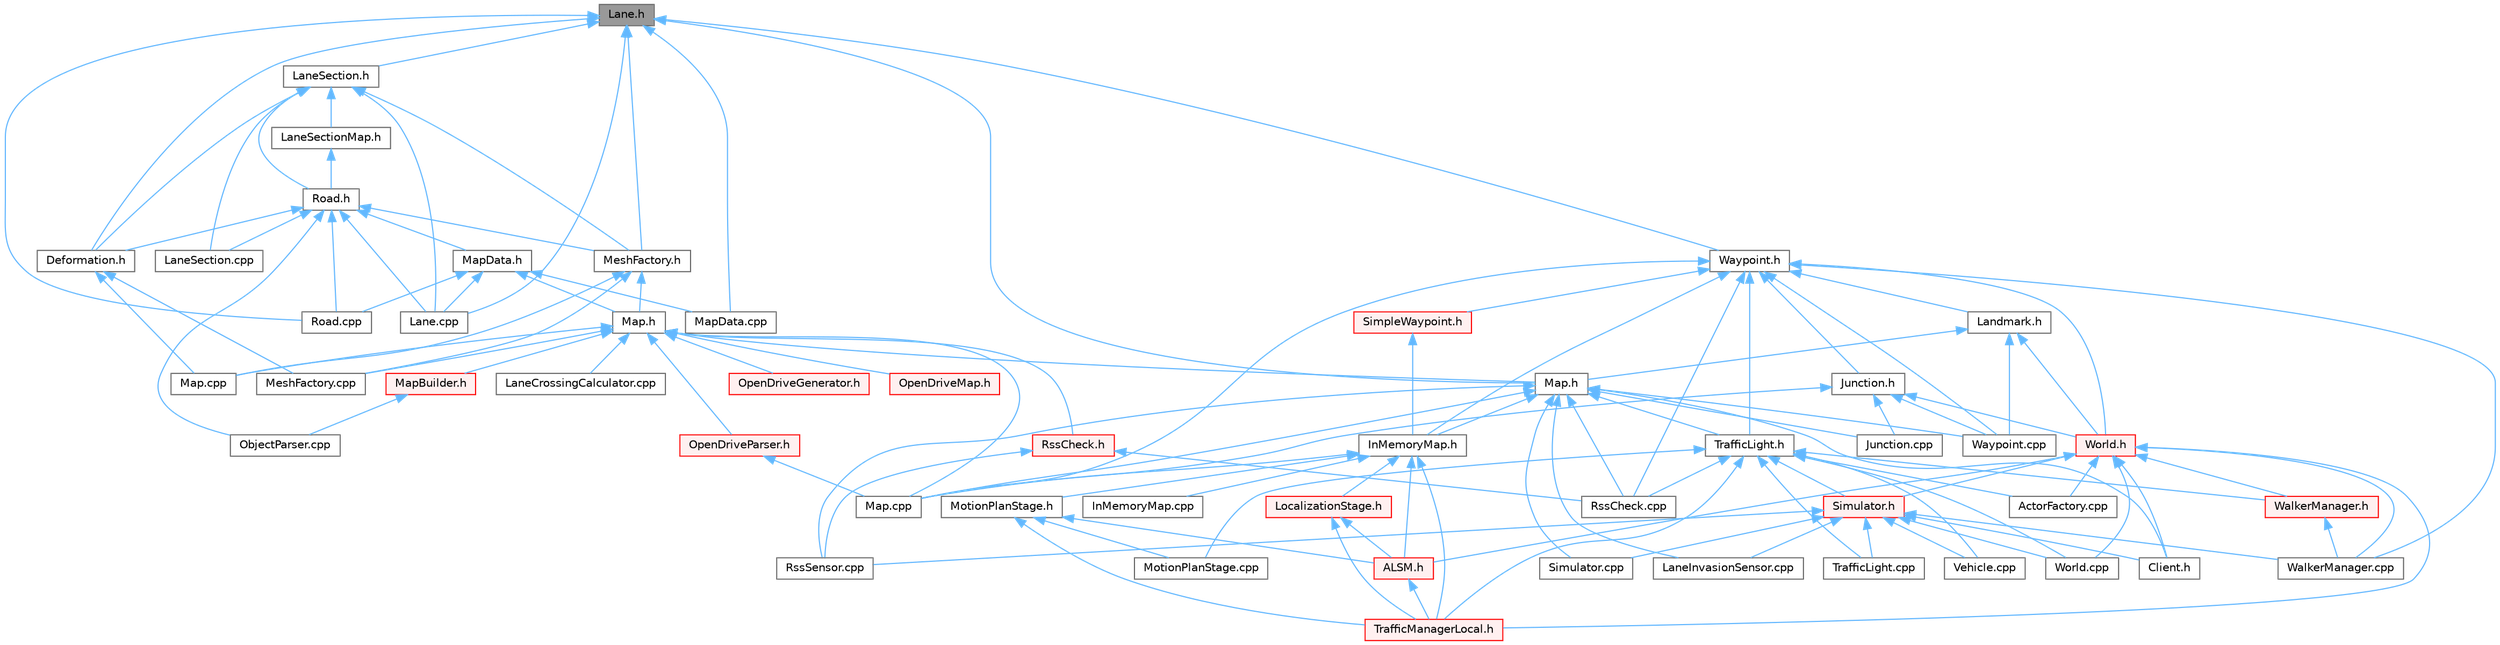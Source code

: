 digraph "Lane.h"
{
 // INTERACTIVE_SVG=YES
 // LATEX_PDF_SIZE
  bgcolor="transparent";
  edge [fontname=Helvetica,fontsize=10,labelfontname=Helvetica,labelfontsize=10];
  node [fontname=Helvetica,fontsize=10,shape=box,height=0.2,width=0.4];
  Node1 [id="Node000001",label="Lane.h",height=0.2,width=0.4,color="gray40", fillcolor="grey60", style="filled", fontcolor="black",tooltip=" "];
  Node1 -> Node2 [id="edge1_Node000001_Node000002",dir="back",color="steelblue1",style="solid",tooltip=" "];
  Node2 [id="Node000002",label="Deformation.h",height=0.2,width=0.4,color="grey40", fillcolor="white", style="filled",URL="$dd/d04/Deformation_8h.html",tooltip=" "];
  Node2 -> Node3 [id="edge2_Node000002_Node000003",dir="back",color="steelblue1",style="solid",tooltip=" "];
  Node3 [id="Node000003",label="Map.cpp",height=0.2,width=0.4,color="grey40", fillcolor="white", style="filled",URL="$d9/d5a/road_2Map_8cpp.html",tooltip=" "];
  Node2 -> Node4 [id="edge3_Node000002_Node000004",dir="back",color="steelblue1",style="solid",tooltip=" "];
  Node4 [id="Node000004",label="MeshFactory.cpp",height=0.2,width=0.4,color="grey40", fillcolor="white", style="filled",URL="$dd/d9c/MeshFactory_8cpp.html",tooltip=" "];
  Node1 -> Node5 [id="edge4_Node000001_Node000005",dir="back",color="steelblue1",style="solid",tooltip=" "];
  Node5 [id="Node000005",label="Lane.cpp",height=0.2,width=0.4,color="grey40", fillcolor="white", style="filled",URL="$dc/d13/Lane_8cpp.html",tooltip=" "];
  Node1 -> Node6 [id="edge5_Node000001_Node000006",dir="back",color="steelblue1",style="solid",tooltip=" "];
  Node6 [id="Node000006",label="LaneSection.h",height=0.2,width=0.4,color="grey40", fillcolor="white", style="filled",URL="$d6/dfd/LaneSection_8h.html",tooltip=" "];
  Node6 -> Node2 [id="edge6_Node000006_Node000002",dir="back",color="steelblue1",style="solid",tooltip=" "];
  Node6 -> Node5 [id="edge7_Node000006_Node000005",dir="back",color="steelblue1",style="solid",tooltip=" "];
  Node6 -> Node7 [id="edge8_Node000006_Node000007",dir="back",color="steelblue1",style="solid",tooltip=" "];
  Node7 [id="Node000007",label="LaneSection.cpp",height=0.2,width=0.4,color="grey40", fillcolor="white", style="filled",URL="$d6/d5d/LaneSection_8cpp.html",tooltip=" "];
  Node6 -> Node8 [id="edge9_Node000006_Node000008",dir="back",color="steelblue1",style="solid",tooltip=" "];
  Node8 [id="Node000008",label="LaneSectionMap.h",height=0.2,width=0.4,color="grey40", fillcolor="white", style="filled",URL="$df/d60/LaneSectionMap_8h.html",tooltip=" "];
  Node8 -> Node9 [id="edge10_Node000008_Node000009",dir="back",color="steelblue1",style="solid",tooltip=" "];
  Node9 [id="Node000009",label="Road.h",height=0.2,width=0.4,color="grey40", fillcolor="white", style="filled",URL="$db/d48/Road_8h.html",tooltip=" "];
  Node9 -> Node2 [id="edge11_Node000009_Node000002",dir="back",color="steelblue1",style="solid",tooltip=" "];
  Node9 -> Node5 [id="edge12_Node000009_Node000005",dir="back",color="steelblue1",style="solid",tooltip=" "];
  Node9 -> Node7 [id="edge13_Node000009_Node000007",dir="back",color="steelblue1",style="solid",tooltip=" "];
  Node9 -> Node10 [id="edge14_Node000009_Node000010",dir="back",color="steelblue1",style="solid",tooltip=" "];
  Node10 [id="Node000010",label="MapData.h",height=0.2,width=0.4,color="grey40", fillcolor="white", style="filled",URL="$d5/db7/MapData_8h.html",tooltip=" "];
  Node10 -> Node5 [id="edge15_Node000010_Node000005",dir="back",color="steelblue1",style="solid",tooltip=" "];
  Node10 -> Node11 [id="edge16_Node000010_Node000011",dir="back",color="steelblue1",style="solid",tooltip=" "];
  Node11 [id="Node000011",label="Map.h",height=0.2,width=0.4,color="grey40", fillcolor="white", style="filled",URL="$df/d64/road_2Map_8h.html",tooltip=" "];
  Node11 -> Node12 [id="edge17_Node000011_Node000012",dir="back",color="steelblue1",style="solid",tooltip=" "];
  Node12 [id="Node000012",label="LaneCrossingCalculator.cpp",height=0.2,width=0.4,color="grey40", fillcolor="white", style="filled",URL="$d5/da4/LaneCrossingCalculator_8cpp.html",tooltip=" "];
  Node11 -> Node13 [id="edge18_Node000011_Node000013",dir="back",color="steelblue1",style="solid",tooltip=" "];
  Node13 [id="Node000013",label="Map.cpp",height=0.2,width=0.4,color="grey40", fillcolor="white", style="filled",URL="$db/da0/client_2Map_8cpp.html",tooltip=" "];
  Node11 -> Node3 [id="edge19_Node000011_Node000003",dir="back",color="steelblue1",style="solid",tooltip=" "];
  Node11 -> Node14 [id="edge20_Node000011_Node000014",dir="back",color="steelblue1",style="solid",tooltip=" "];
  Node14 [id="Node000014",label="Map.h",height=0.2,width=0.4,color="grey40", fillcolor="white", style="filled",URL="$d4/d9d/client_2Map_8h.html",tooltip=" "];
  Node14 -> Node15 [id="edge21_Node000014_Node000015",dir="back",color="steelblue1",style="solid",tooltip=" "];
  Node15 [id="Node000015",label="Client.h",height=0.2,width=0.4,color="grey40", fillcolor="white", style="filled",URL="$dd/de3/client_2Client_8h.html",tooltip=" "];
  Node14 -> Node16 [id="edge22_Node000014_Node000016",dir="back",color="steelblue1",style="solid",tooltip=" "];
  Node16 [id="Node000016",label="InMemoryMap.h",height=0.2,width=0.4,color="grey40", fillcolor="white", style="filled",URL="$d3/d89/InMemoryMap_8h.html",tooltip=" "];
  Node16 -> Node17 [id="edge23_Node000016_Node000017",dir="back",color="steelblue1",style="solid",tooltip=" "];
  Node17 [id="Node000017",label="ALSM.h",height=0.2,width=0.4,color="red", fillcolor="#FFF0F0", style="filled",URL="$dc/d2c/ALSM_8h.html",tooltip=" "];
  Node17 -> Node19 [id="edge24_Node000017_Node000019",dir="back",color="steelblue1",style="solid",tooltip=" "];
  Node19 [id="Node000019",label="TrafficManagerLocal.h",height=0.2,width=0.4,color="red", fillcolor="#FFF0F0", style="filled",URL="$db/ddf/TrafficManagerLocal_8h.html",tooltip=" "];
  Node16 -> Node22 [id="edge25_Node000016_Node000022",dir="back",color="steelblue1",style="solid",tooltip=" "];
  Node22 [id="Node000022",label="InMemoryMap.cpp",height=0.2,width=0.4,color="grey40", fillcolor="white", style="filled",URL="$d4/d89/InMemoryMap_8cpp.html",tooltip=" "];
  Node16 -> Node23 [id="edge26_Node000016_Node000023",dir="back",color="steelblue1",style="solid",tooltip=" "];
  Node23 [id="Node000023",label="LocalizationStage.h",height=0.2,width=0.4,color="red", fillcolor="#FFF0F0", style="filled",URL="$d9/df4/LocalizationStage_8h.html",tooltip=" "];
  Node23 -> Node17 [id="edge27_Node000023_Node000017",dir="back",color="steelblue1",style="solid",tooltip=" "];
  Node23 -> Node19 [id="edge28_Node000023_Node000019",dir="back",color="steelblue1",style="solid",tooltip=" "];
  Node16 -> Node13 [id="edge29_Node000016_Node000013",dir="back",color="steelblue1",style="solid",tooltip=" "];
  Node16 -> Node25 [id="edge30_Node000016_Node000025",dir="back",color="steelblue1",style="solid",tooltip=" "];
  Node25 [id="Node000025",label="MotionPlanStage.h",height=0.2,width=0.4,color="grey40", fillcolor="white", style="filled",URL="$d3/d00/MotionPlanStage_8h.html",tooltip=" "];
  Node25 -> Node17 [id="edge31_Node000025_Node000017",dir="back",color="steelblue1",style="solid",tooltip=" "];
  Node25 -> Node26 [id="edge32_Node000025_Node000026",dir="back",color="steelblue1",style="solid",tooltip=" "];
  Node26 [id="Node000026",label="MotionPlanStage.cpp",height=0.2,width=0.4,color="grey40", fillcolor="white", style="filled",URL="$d4/df7/MotionPlanStage_8cpp.html",tooltip=" "];
  Node25 -> Node19 [id="edge33_Node000025_Node000019",dir="back",color="steelblue1",style="solid",tooltip=" "];
  Node16 -> Node19 [id="edge34_Node000016_Node000019",dir="back",color="steelblue1",style="solid",tooltip=" "];
  Node14 -> Node27 [id="edge35_Node000014_Node000027",dir="back",color="steelblue1",style="solid",tooltip=" "];
  Node27 [id="Node000027",label="Junction.cpp",height=0.2,width=0.4,color="grey40", fillcolor="white", style="filled",URL="$da/d17/Junction_8cpp.html",tooltip=" "];
  Node14 -> Node28 [id="edge36_Node000014_Node000028",dir="back",color="steelblue1",style="solid",tooltip=" "];
  Node28 [id="Node000028",label="LaneInvasionSensor.cpp",height=0.2,width=0.4,color="grey40", fillcolor="white", style="filled",URL="$dd/dbc/LibCarla_2source_2carla_2client_2LaneInvasionSensor_8cpp.html",tooltip=" "];
  Node14 -> Node13 [id="edge37_Node000014_Node000013",dir="back",color="steelblue1",style="solid",tooltip=" "];
  Node14 -> Node29 [id="edge38_Node000014_Node000029",dir="back",color="steelblue1",style="solid",tooltip=" "];
  Node29 [id="Node000029",label="RssCheck.cpp",height=0.2,width=0.4,color="grey40", fillcolor="white", style="filled",URL="$d0/dce/RssCheck_8cpp.html",tooltip=" "];
  Node14 -> Node30 [id="edge39_Node000014_Node000030",dir="back",color="steelblue1",style="solid",tooltip=" "];
  Node30 [id="Node000030",label="RssSensor.cpp",height=0.2,width=0.4,color="grey40", fillcolor="white", style="filled",URL="$d8/d77/LibCarla_2source_2carla_2rss_2RssSensor_8cpp.html",tooltip=" "];
  Node14 -> Node31 [id="edge40_Node000014_Node000031",dir="back",color="steelblue1",style="solid",tooltip=" "];
  Node31 [id="Node000031",label="Simulator.cpp",height=0.2,width=0.4,color="grey40", fillcolor="white", style="filled",URL="$d2/d0c/Simulator_8cpp.html",tooltip=" "];
  Node14 -> Node32 [id="edge41_Node000014_Node000032",dir="back",color="steelblue1",style="solid",tooltip=" "];
  Node32 [id="Node000032",label="TrafficLight.h",height=0.2,width=0.4,color="grey40", fillcolor="white", style="filled",URL="$d5/d9e/TrafficLight_8h.html",tooltip=" "];
  Node32 -> Node33 [id="edge42_Node000032_Node000033",dir="back",color="steelblue1",style="solid",tooltip=" "];
  Node33 [id="Node000033",label="ActorFactory.cpp",height=0.2,width=0.4,color="grey40", fillcolor="white", style="filled",URL="$df/dd6/ActorFactory_8cpp.html",tooltip=" "];
  Node32 -> Node26 [id="edge43_Node000032_Node000026",dir="back",color="steelblue1",style="solid",tooltip=" "];
  Node32 -> Node29 [id="edge44_Node000032_Node000029",dir="back",color="steelblue1",style="solid",tooltip=" "];
  Node32 -> Node34 [id="edge45_Node000032_Node000034",dir="back",color="steelblue1",style="solid",tooltip=" "];
  Node34 [id="Node000034",label="Simulator.h",height=0.2,width=0.4,color="red", fillcolor="#FFF0F0", style="filled",URL="$d6/d4a/Simulator_8h.html",tooltip=" "];
  Node34 -> Node15 [id="edge46_Node000034_Node000015",dir="back",color="steelblue1",style="solid",tooltip=" "];
  Node34 -> Node28 [id="edge47_Node000034_Node000028",dir="back",color="steelblue1",style="solid",tooltip=" "];
  Node34 -> Node30 [id="edge48_Node000034_Node000030",dir="back",color="steelblue1",style="solid",tooltip=" "];
  Node34 -> Node31 [id="edge49_Node000034_Node000031",dir="back",color="steelblue1",style="solid",tooltip=" "];
  Node34 -> Node41 [id="edge50_Node000034_Node000041",dir="back",color="steelblue1",style="solid",tooltip=" "];
  Node41 [id="Node000041",label="TrafficLight.cpp",height=0.2,width=0.4,color="grey40", fillcolor="white", style="filled",URL="$dd/d90/TrafficLight_8cpp.html",tooltip=" "];
  Node34 -> Node44 [id="edge51_Node000034_Node000044",dir="back",color="steelblue1",style="solid",tooltip=" "];
  Node44 [id="Node000044",label="Vehicle.cpp",height=0.2,width=0.4,color="grey40", fillcolor="white", style="filled",URL="$d0/d27/Vehicle_8cpp.html",tooltip=" "];
  Node34 -> Node47 [id="edge52_Node000034_Node000047",dir="back",color="steelblue1",style="solid",tooltip=" "];
  Node47 [id="Node000047",label="WalkerManager.cpp",height=0.2,width=0.4,color="grey40", fillcolor="white", style="filled",URL="$d2/dbb/WalkerManager_8cpp.html",tooltip=" "];
  Node34 -> Node49 [id="edge53_Node000034_Node000049",dir="back",color="steelblue1",style="solid",tooltip=" "];
  Node49 [id="Node000049",label="World.cpp",height=0.2,width=0.4,color="grey40", fillcolor="white", style="filled",URL="$d7/dfe/World_8cpp.html",tooltip=" "];
  Node32 -> Node41 [id="edge54_Node000032_Node000041",dir="back",color="steelblue1",style="solid",tooltip=" "];
  Node32 -> Node19 [id="edge55_Node000032_Node000019",dir="back",color="steelblue1",style="solid",tooltip=" "];
  Node32 -> Node44 [id="edge56_Node000032_Node000044",dir="back",color="steelblue1",style="solid",tooltip=" "];
  Node32 -> Node50 [id="edge57_Node000032_Node000050",dir="back",color="steelblue1",style="solid",tooltip=" "];
  Node50 [id="Node000050",label="WalkerManager.h",height=0.2,width=0.4,color="red", fillcolor="#FFF0F0", style="filled",URL="$df/d64/WalkerManager_8h.html",tooltip=" "];
  Node50 -> Node47 [id="edge58_Node000050_Node000047",dir="back",color="steelblue1",style="solid",tooltip=" "];
  Node32 -> Node49 [id="edge59_Node000032_Node000049",dir="back",color="steelblue1",style="solid",tooltip=" "];
  Node14 -> Node56 [id="edge60_Node000014_Node000056",dir="back",color="steelblue1",style="solid",tooltip=" "];
  Node56 [id="Node000056",label="Waypoint.cpp",height=0.2,width=0.4,color="grey40", fillcolor="white", style="filled",URL="$d7/def/client_2Waypoint_8cpp.html",tooltip=" "];
  Node11 -> Node57 [id="edge61_Node000011_Node000057",dir="back",color="steelblue1",style="solid",tooltip=" "];
  Node57 [id="Node000057",label="MapBuilder.h",height=0.2,width=0.4,color="red", fillcolor="#FFF0F0", style="filled",URL="$de/d3b/MapBuilder_8h.html",tooltip=" "];
  Node57 -> Node64 [id="edge62_Node000057_Node000064",dir="back",color="steelblue1",style="solid",tooltip=" "];
  Node64 [id="Node000064",label="ObjectParser.cpp",height=0.2,width=0.4,color="grey40", fillcolor="white", style="filled",URL="$d9/df7/ObjectParser_8cpp.html",tooltip=" "];
  Node11 -> Node4 [id="edge63_Node000011_Node000004",dir="back",color="steelblue1",style="solid",tooltip=" "];
  Node11 -> Node71 [id="edge64_Node000011_Node000071",dir="back",color="steelblue1",style="solid",tooltip=" "];
  Node71 [id="Node000071",label="OpenDriveGenerator.h",height=0.2,width=0.4,color="red", fillcolor="#FFF0F0", style="filled",URL="$d9/df1/OpenDriveGenerator_8h.html",tooltip=" "];
  Node11 -> Node73 [id="edge65_Node000011_Node000073",dir="back",color="steelblue1",style="solid",tooltip=" "];
  Node73 [id="Node000073",label="OpenDriveMap.h",height=0.2,width=0.4,color="red", fillcolor="#FFF0F0", style="filled",URL="$d6/d95/OpenDriveMap_8h.html",tooltip=" "];
  Node11 -> Node195 [id="edge66_Node000011_Node000195",dir="back",color="steelblue1",style="solid",tooltip=" "];
  Node195 [id="Node000195",label="OpenDriveParser.h",height=0.2,width=0.4,color="red", fillcolor="#FFF0F0", style="filled",URL="$d1/dd9/OpenDriveParser_8h.html",tooltip=" "];
  Node195 -> Node13 [id="edge67_Node000195_Node000013",dir="back",color="steelblue1",style="solid",tooltip=" "];
  Node11 -> Node196 [id="edge68_Node000011_Node000196",dir="back",color="steelblue1",style="solid",tooltip=" "];
  Node196 [id="Node000196",label="RssCheck.h",height=0.2,width=0.4,color="red", fillcolor="#FFF0F0", style="filled",URL="$d8/dab/RssCheck_8h.html",tooltip=" "];
  Node196 -> Node29 [id="edge69_Node000196_Node000029",dir="back",color="steelblue1",style="solid",tooltip=" "];
  Node196 -> Node30 [id="edge70_Node000196_Node000030",dir="back",color="steelblue1",style="solid",tooltip=" "];
  Node10 -> Node199 [id="edge71_Node000010_Node000199",dir="back",color="steelblue1",style="solid",tooltip=" "];
  Node199 [id="Node000199",label="MapData.cpp",height=0.2,width=0.4,color="grey40", fillcolor="white", style="filled",URL="$d9/d71/MapData_8cpp.html",tooltip=" "];
  Node10 -> Node200 [id="edge72_Node000010_Node000200",dir="back",color="steelblue1",style="solid",tooltip=" "];
  Node200 [id="Node000200",label="Road.cpp",height=0.2,width=0.4,color="grey40", fillcolor="white", style="filled",URL="$dc/d2f/Road_8cpp.html",tooltip=" "];
  Node9 -> Node201 [id="edge73_Node000009_Node000201",dir="back",color="steelblue1",style="solid",tooltip=" "];
  Node201 [id="Node000201",label="MeshFactory.h",height=0.2,width=0.4,color="grey40", fillcolor="white", style="filled",URL="$d9/d87/MeshFactory_8h.html",tooltip=" "];
  Node201 -> Node3 [id="edge74_Node000201_Node000003",dir="back",color="steelblue1",style="solid",tooltip=" "];
  Node201 -> Node11 [id="edge75_Node000201_Node000011",dir="back",color="steelblue1",style="solid",tooltip=" "];
  Node201 -> Node4 [id="edge76_Node000201_Node000004",dir="back",color="steelblue1",style="solid",tooltip=" "];
  Node9 -> Node64 [id="edge77_Node000009_Node000064",dir="back",color="steelblue1",style="solid",tooltip=" "];
  Node9 -> Node200 [id="edge78_Node000009_Node000200",dir="back",color="steelblue1",style="solid",tooltip=" "];
  Node6 -> Node201 [id="edge79_Node000006_Node000201",dir="back",color="steelblue1",style="solid",tooltip=" "];
  Node6 -> Node9 [id="edge80_Node000006_Node000009",dir="back",color="steelblue1",style="solid",tooltip=" "];
  Node1 -> Node14 [id="edge81_Node000001_Node000014",dir="back",color="steelblue1",style="solid",tooltip=" "];
  Node1 -> Node199 [id="edge82_Node000001_Node000199",dir="back",color="steelblue1",style="solid",tooltip=" "];
  Node1 -> Node201 [id="edge83_Node000001_Node000201",dir="back",color="steelblue1",style="solid",tooltip=" "];
  Node1 -> Node200 [id="edge84_Node000001_Node000200",dir="back",color="steelblue1",style="solid",tooltip=" "];
  Node1 -> Node202 [id="edge85_Node000001_Node000202",dir="back",color="steelblue1",style="solid",tooltip=" "];
  Node202 [id="Node000202",label="Waypoint.h",height=0.2,width=0.4,color="grey40", fillcolor="white", style="filled",URL="$d0/d47/client_2Waypoint_8h.html",tooltip=" "];
  Node202 -> Node16 [id="edge86_Node000202_Node000016",dir="back",color="steelblue1",style="solid",tooltip=" "];
  Node202 -> Node203 [id="edge87_Node000202_Node000203",dir="back",color="steelblue1",style="solid",tooltip=" "];
  Node203 [id="Node000203",label="Junction.h",height=0.2,width=0.4,color="grey40", fillcolor="white", style="filled",URL="$dd/d55/client_2Junction_8h.html",tooltip=" "];
  Node203 -> Node27 [id="edge88_Node000203_Node000027",dir="back",color="steelblue1",style="solid",tooltip=" "];
  Node203 -> Node13 [id="edge89_Node000203_Node000013",dir="back",color="steelblue1",style="solid",tooltip=" "];
  Node203 -> Node56 [id="edge90_Node000203_Node000056",dir="back",color="steelblue1",style="solid",tooltip=" "];
  Node203 -> Node204 [id="edge91_Node000203_Node000204",dir="back",color="steelblue1",style="solid",tooltip=" "];
  Node204 [id="Node000204",label="World.h",height=0.2,width=0.4,color="red", fillcolor="#FFF0F0", style="filled",URL="$dd/d5b/World_8h.html",tooltip=" "];
  Node204 -> Node17 [id="edge92_Node000204_Node000017",dir="back",color="steelblue1",style="solid",tooltip=" "];
  Node204 -> Node33 [id="edge93_Node000204_Node000033",dir="back",color="steelblue1",style="solid",tooltip=" "];
  Node204 -> Node15 [id="edge94_Node000204_Node000015",dir="back",color="steelblue1",style="solid",tooltip=" "];
  Node204 -> Node34 [id="edge95_Node000204_Node000034",dir="back",color="steelblue1",style="solid",tooltip=" "];
  Node204 -> Node19 [id="edge96_Node000204_Node000019",dir="back",color="steelblue1",style="solid",tooltip=" "];
  Node204 -> Node47 [id="edge97_Node000204_Node000047",dir="back",color="steelblue1",style="solid",tooltip=" "];
  Node204 -> Node50 [id="edge98_Node000204_Node000050",dir="back",color="steelblue1",style="solid",tooltip=" "];
  Node204 -> Node49 [id="edge99_Node000204_Node000049",dir="back",color="steelblue1",style="solid",tooltip=" "];
  Node202 -> Node245 [id="edge100_Node000202_Node000245",dir="back",color="steelblue1",style="solid",tooltip=" "];
  Node245 [id="Node000245",label="Landmark.h",height=0.2,width=0.4,color="grey40", fillcolor="white", style="filled",URL="$db/d18/Landmark_8h.html",tooltip=" "];
  Node245 -> Node14 [id="edge101_Node000245_Node000014",dir="back",color="steelblue1",style="solid",tooltip=" "];
  Node245 -> Node56 [id="edge102_Node000245_Node000056",dir="back",color="steelblue1",style="solid",tooltip=" "];
  Node245 -> Node204 [id="edge103_Node000245_Node000204",dir="back",color="steelblue1",style="solid",tooltip=" "];
  Node202 -> Node13 [id="edge104_Node000202_Node000013",dir="back",color="steelblue1",style="solid",tooltip=" "];
  Node202 -> Node29 [id="edge105_Node000202_Node000029",dir="back",color="steelblue1",style="solid",tooltip=" "];
  Node202 -> Node246 [id="edge106_Node000202_Node000246",dir="back",color="steelblue1",style="solid",tooltip=" "];
  Node246 [id="Node000246",label="SimpleWaypoint.h",height=0.2,width=0.4,color="red", fillcolor="#FFF0F0", style="filled",URL="$d7/dd3/SimpleWaypoint_8h.html",tooltip=" "];
  Node246 -> Node16 [id="edge107_Node000246_Node000016",dir="back",color="steelblue1",style="solid",tooltip=" "];
  Node202 -> Node32 [id="edge108_Node000202_Node000032",dir="back",color="steelblue1",style="solid",tooltip=" "];
  Node202 -> Node47 [id="edge109_Node000202_Node000047",dir="back",color="steelblue1",style="solid",tooltip=" "];
  Node202 -> Node56 [id="edge110_Node000202_Node000056",dir="back",color="steelblue1",style="solid",tooltip=" "];
  Node202 -> Node204 [id="edge111_Node000202_Node000204",dir="back",color="steelblue1",style="solid",tooltip=" "];
}
